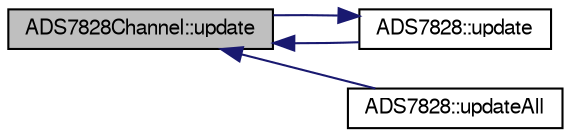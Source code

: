 digraph "ADS7828Channel::update"
{
  edge [fontname="FreeSans",fontsize="10",labelfontname="FreeSans",labelfontsize="10"];
  node [fontname="FreeSans",fontsize="10",shape=record];
  rankdir="LR";
  Node35 [label="ADS7828Channel::update",height=0.2,width=0.4,color="black", fillcolor="grey75", style="filled", fontcolor="black"];
  Node35 -> Node36 [dir="back",color="midnightblue",fontsize="10",style="solid",fontname="FreeSans"];
  Node36 [label="ADS7828::update",height=0.2,width=0.4,color="black", fillcolor="white", style="filled",URL="$class_a_d_s7828.html#a6dba71b1fcec938220cb95080956d111",tooltip="Update all unmasked channels on device. "];
  Node36 -> Node35 [dir="back",color="midnightblue",fontsize="10",style="solid",fontname="FreeSans"];
  Node35 -> Node37 [dir="back",color="midnightblue",fontsize="10",style="solid",fontname="FreeSans"];
  Node37 [label="ADS7828::updateAll",height=0.2,width=0.4,color="black", fillcolor="white", style="filled",URL="$class_a_d_s7828.html#a022cd9901b54f9d6352f4a35eca37268",tooltip="Update all unmasked channels on all registered devices. "];
}
